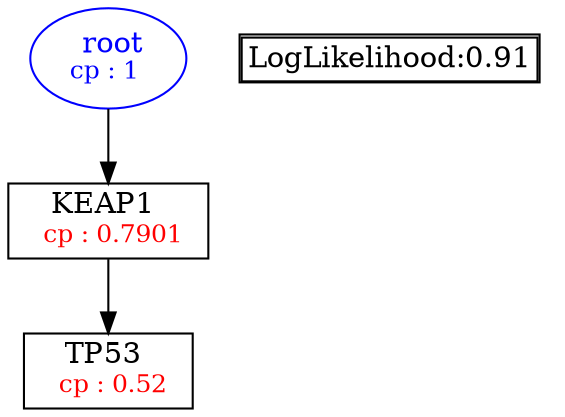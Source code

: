 digraph tree {
    "root" [label=<<font color='Blue'> root</font><br/><font color='Blue' POINT-SIZE='12'>cp : 1 </font>>, shape=oval, color=Blue];
    "S2" [label =<KEAP1 <br/> <font color='Red' POINT-SIZE='12'> cp : 0.7901 </font>>, shape=box];
    "S1" [label =<TP53 <br/> <font color='Red' POINT-SIZE='12'> cp : 0.52 </font>>, shape=box];
    "root" -> "S2";
    "S2" -> "S1";

    node[shape=plaintext]
    fontsize="10"
    struct1 [label=
    <<TABLE BORDER="1" CELLBORDER="1" CELLSPACING="0" >
    <TR><TD ALIGN="LEFT">LogLikelihood:0.91</TD></TR>
    </TABLE>>];

}
